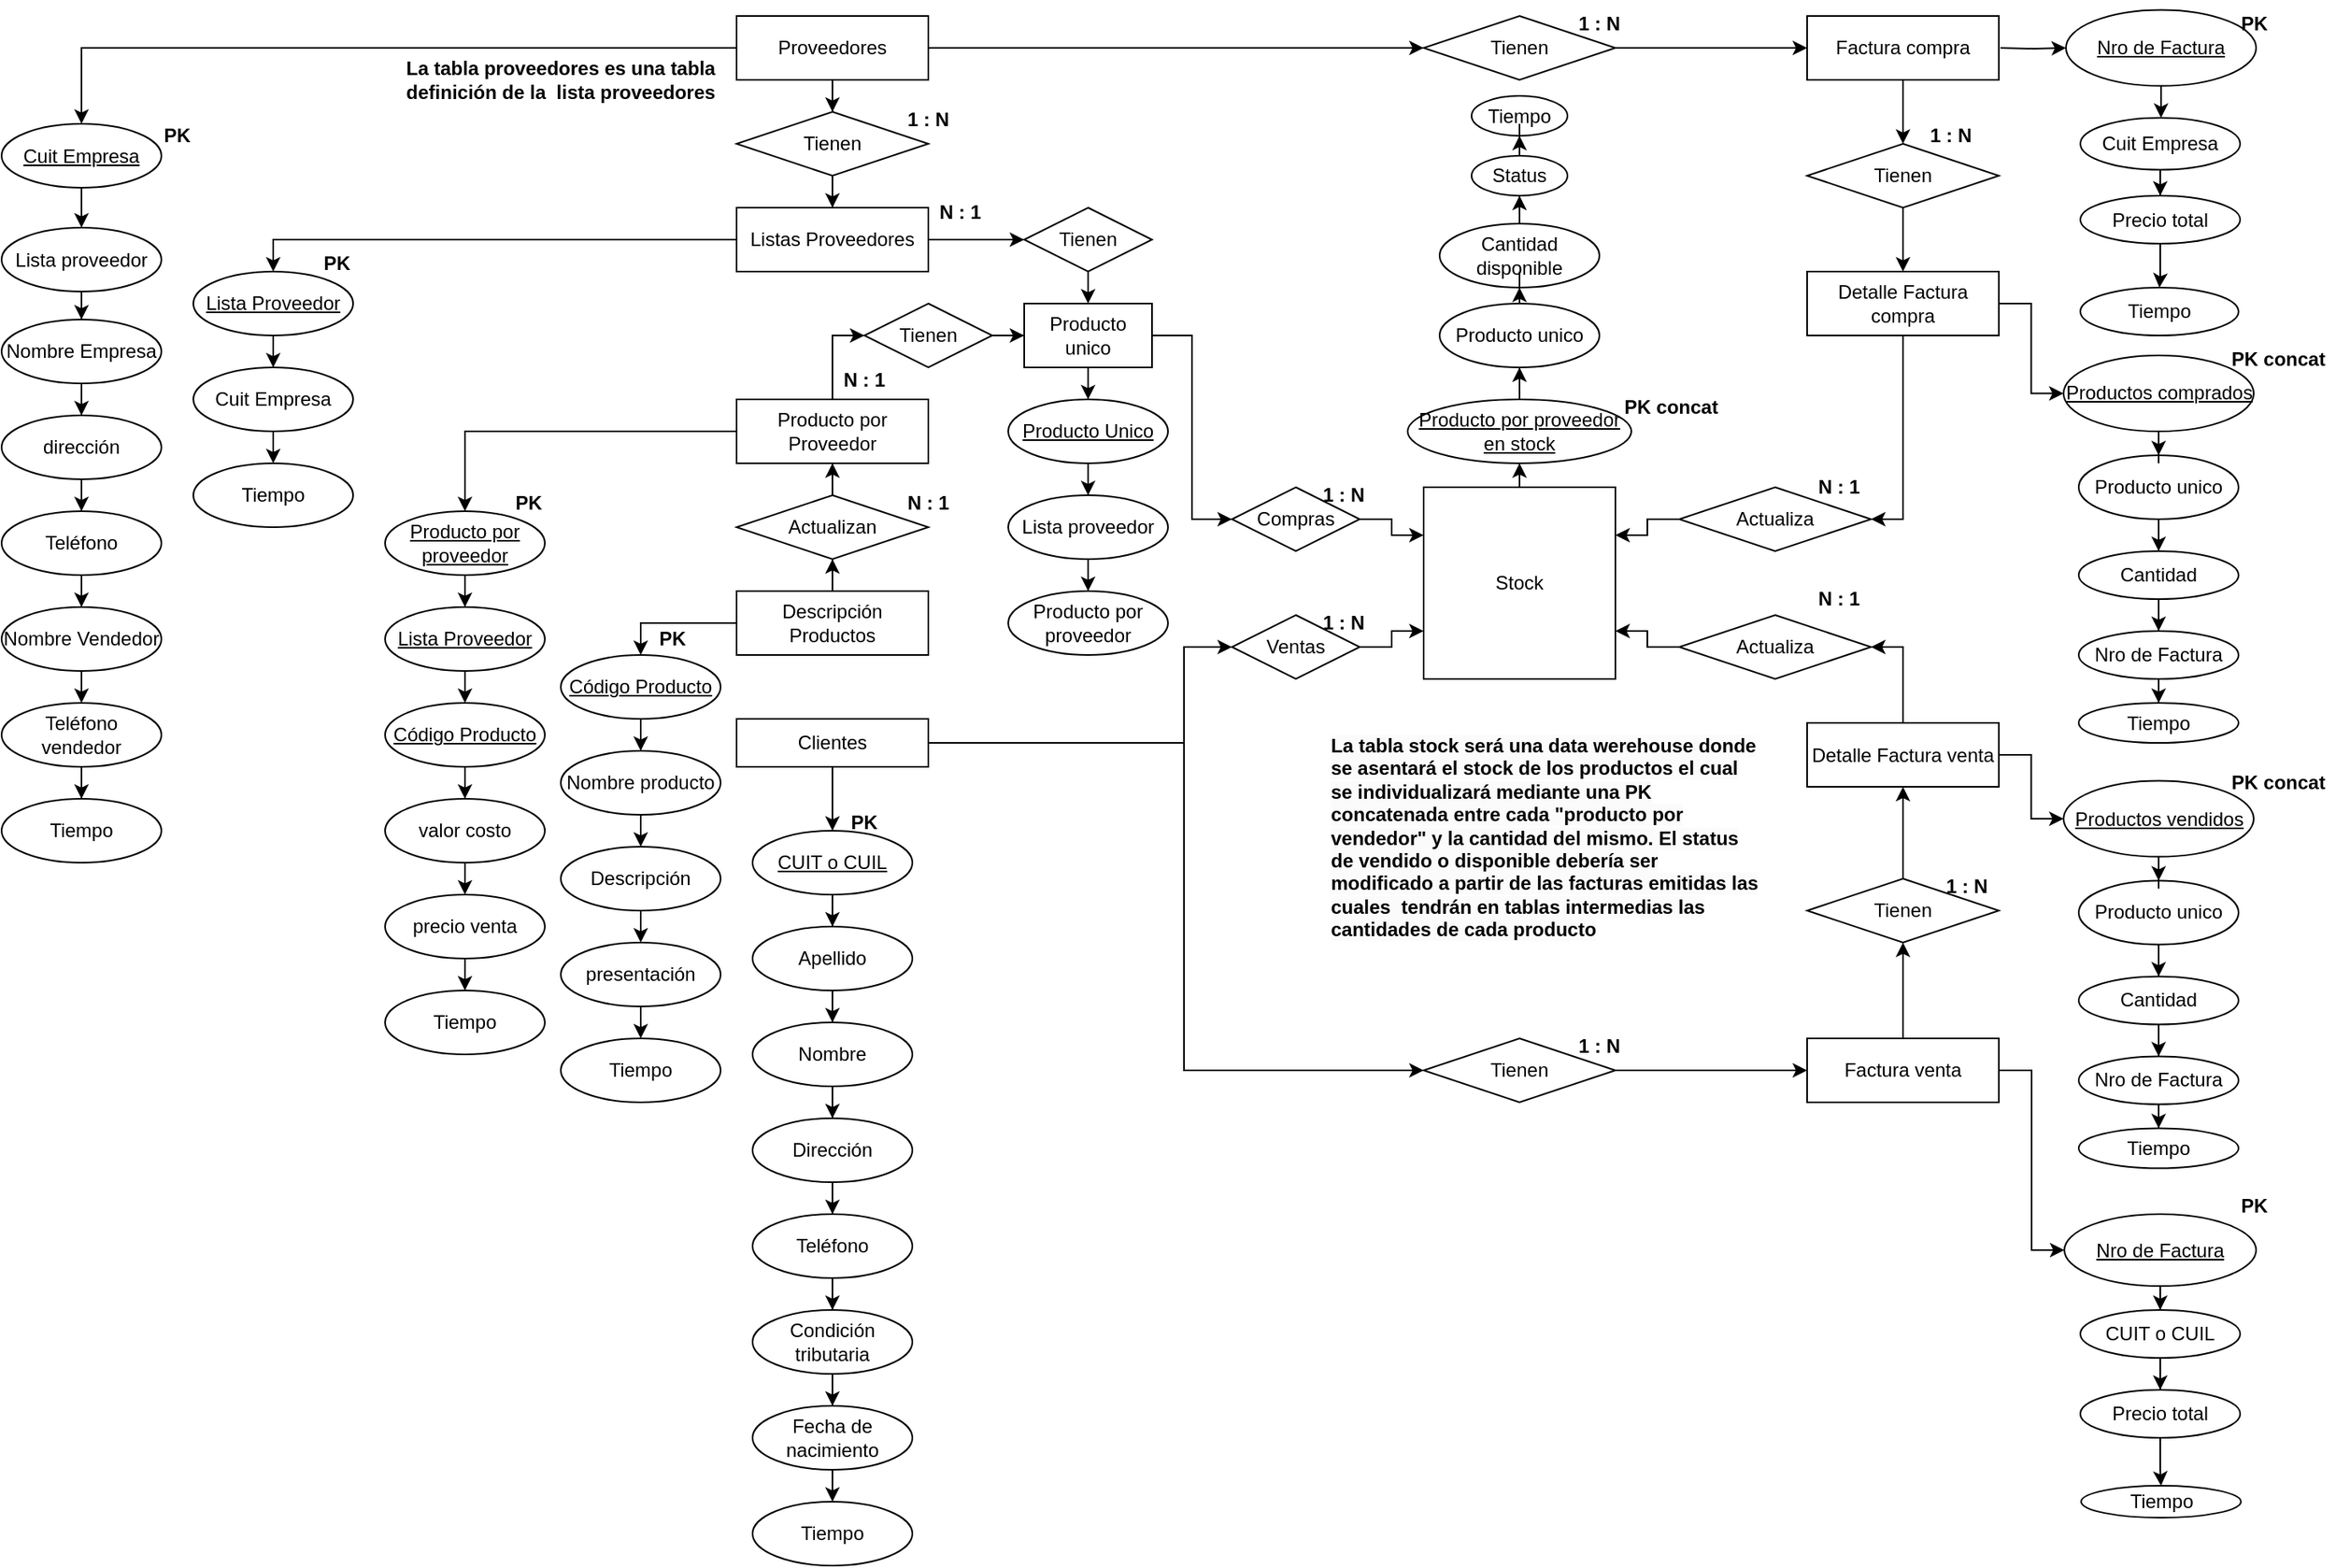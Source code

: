 <mxfile version="21.2.8" type="device">
  <diagram id="FgPYdcFYgUgnHkmNDLdw" name="Página-1">
    <mxGraphModel dx="2057" dy="590" grid="1" gridSize="10" guides="1" tooltips="1" connect="1" arrows="1" fold="1" page="1" pageScale="1" pageWidth="827" pageHeight="1169" math="0" shadow="0">
      <root>
        <mxCell id="0" />
        <mxCell id="1" parent="0" />
        <mxCell id="XaFl8BIAk3fpNfS8gTh8-29" style="edgeStyle=orthogonalEdgeStyle;rounded=0;orthogonalLoop=1;jettySize=auto;html=1;" parent="1" source="XaFl8BIAk3fpNfS8gTh8-16" target="XaFl8BIAk3fpNfS8gTh8-20" edge="1">
          <mxGeometry relative="1" as="geometry" />
        </mxCell>
        <mxCell id="XaFl8BIAk3fpNfS8gTh8-33" style="edgeStyle=orthogonalEdgeStyle;rounded=0;orthogonalLoop=1;jettySize=auto;html=1;" parent="1" source="XaFl8BIAk3fpNfS8gTh8-16" target="XaFl8BIAk3fpNfS8gTh8-17" edge="1">
          <mxGeometry relative="1" as="geometry" />
        </mxCell>
        <mxCell id="iETQVbHVjCS1s0NTEEo1-16" style="edgeStyle=orthogonalEdgeStyle;rounded=0;orthogonalLoop=1;jettySize=auto;html=1;entryX=0;entryY=0.5;entryDx=0;entryDy=0;" parent="1" source="XaFl8BIAk3fpNfS8gTh8-16" target="iETQVbHVjCS1s0NTEEo1-15" edge="1">
          <mxGeometry relative="1" as="geometry" />
        </mxCell>
        <mxCell id="XaFl8BIAk3fpNfS8gTh8-16" value="Proveedores" style="whiteSpace=wrap;html=1;align=center;" parent="1" vertex="1">
          <mxGeometry x="370" y="120" width="120" height="40" as="geometry" />
        </mxCell>
        <mxCell id="XaFl8BIAk3fpNfS8gTh8-45" style="edgeStyle=orthogonalEdgeStyle;rounded=0;orthogonalLoop=1;jettySize=auto;html=1;entryX=0.5;entryY=0;entryDx=0;entryDy=0;" parent="1" source="XaFl8BIAk3fpNfS8gTh8-17" target="XaFl8BIAk3fpNfS8gTh8-44" edge="1">
          <mxGeometry relative="1" as="geometry" />
        </mxCell>
        <mxCell id="XaFl8BIAk3fpNfS8gTh8-17" value="Tienen" style="shape=rhombus;perimeter=rhombusPerimeter;whiteSpace=wrap;html=1;align=center;" parent="1" vertex="1">
          <mxGeometry x="370" y="180" width="120" height="40" as="geometry" />
        </mxCell>
        <mxCell id="iETQVbHVjCS1s0NTEEo1-64" style="edgeStyle=orthogonalEdgeStyle;rounded=0;orthogonalLoop=1;jettySize=auto;html=1;entryX=0.5;entryY=0;entryDx=0;entryDy=0;" parent="1" source="XaFl8BIAk3fpNfS8gTh8-20" target="XaFl8BIAk3fpNfS8gTh8-31" edge="1">
          <mxGeometry relative="1" as="geometry" />
        </mxCell>
        <mxCell id="XaFl8BIAk3fpNfS8gTh8-20" value="Cuit Empresa" style="ellipse;whiteSpace=wrap;html=1;align=center;fontStyle=4;" parent="1" vertex="1">
          <mxGeometry x="-90" y="187.5" width="100" height="40" as="geometry" />
        </mxCell>
        <mxCell id="XaFl8BIAk3fpNfS8gTh8-21" value="" style="edgeStyle=orthogonalEdgeStyle;rounded=0;orthogonalLoop=1;jettySize=auto;html=1;" parent="1" source="XaFl8BIAk3fpNfS8gTh8-22" target="XaFl8BIAk3fpNfS8gTh8-25" edge="1">
          <mxGeometry relative="1" as="geometry" />
        </mxCell>
        <mxCell id="XaFl8BIAk3fpNfS8gTh8-22" value="dirección" style="ellipse;whiteSpace=wrap;html=1;align=center;" parent="1" vertex="1">
          <mxGeometry x="-90" y="370" width="100" height="40" as="geometry" />
        </mxCell>
        <mxCell id="XaFl8BIAk3fpNfS8gTh8-23" style="edgeStyle=orthogonalEdgeStyle;rounded=0;orthogonalLoop=1;jettySize=auto;html=1;entryX=0.5;entryY=0;entryDx=0;entryDy=0;" parent="1" target="XaFl8BIAk3fpNfS8gTh8-27" edge="1">
          <mxGeometry relative="1" as="geometry">
            <mxPoint x="-40" y="520" as="sourcePoint" />
          </mxGeometry>
        </mxCell>
        <mxCell id="XaFl8BIAk3fpNfS8gTh8-24" style="edgeStyle=orthogonalEdgeStyle;rounded=0;orthogonalLoop=1;jettySize=auto;html=1;entryX=0.5;entryY=0;entryDx=0;entryDy=0;" parent="1" source="XaFl8BIAk3fpNfS8gTh8-25" target="XaFl8BIAk3fpNfS8gTh8-28" edge="1">
          <mxGeometry relative="1" as="geometry" />
        </mxCell>
        <mxCell id="XaFl8BIAk3fpNfS8gTh8-25" value="Teléfono" style="ellipse;whiteSpace=wrap;html=1;align=center;" parent="1" vertex="1">
          <mxGeometry x="-90" y="430" width="100" height="40" as="geometry" />
        </mxCell>
        <mxCell id="iETQVbHVjCS1s0NTEEo1-71" style="edgeStyle=orthogonalEdgeStyle;rounded=0;orthogonalLoop=1;jettySize=auto;html=1;entryX=0.5;entryY=0;entryDx=0;entryDy=0;" parent="1" source="XaFl8BIAk3fpNfS8gTh8-27" target="iETQVbHVjCS1s0NTEEo1-70" edge="1">
          <mxGeometry relative="1" as="geometry" />
        </mxCell>
        <mxCell id="XaFl8BIAk3fpNfS8gTh8-27" value="Teléfono vendedor" style="ellipse;whiteSpace=wrap;html=1;align=center;" parent="1" vertex="1">
          <mxGeometry x="-90" y="550" width="100" height="40" as="geometry" />
        </mxCell>
        <mxCell id="XaFl8BIAk3fpNfS8gTh8-28" value="Nombre Vendedor" style="ellipse;whiteSpace=wrap;html=1;align=center;" parent="1" vertex="1">
          <mxGeometry x="-90" y="490" width="100" height="40" as="geometry" />
        </mxCell>
        <mxCell id="XaFl8BIAk3fpNfS8gTh8-30" value="&lt;b&gt;PK&lt;/b&gt;" style="text;html=1;strokeColor=none;fillColor=none;align=center;verticalAlign=middle;whiteSpace=wrap;rounded=0;" parent="1" vertex="1">
          <mxGeometry x="-10" y="180" width="60" height="30" as="geometry" />
        </mxCell>
        <mxCell id="iETQVbHVjCS1s0NTEEo1-68" style="edgeStyle=orthogonalEdgeStyle;rounded=0;orthogonalLoop=1;jettySize=auto;html=1;entryX=0.5;entryY=0;entryDx=0;entryDy=0;" parent="1" source="XaFl8BIAk3fpNfS8gTh8-31" target="iETQVbHVjCS1s0NTEEo1-67" edge="1">
          <mxGeometry relative="1" as="geometry" />
        </mxCell>
        <mxCell id="XaFl8BIAk3fpNfS8gTh8-31" value="Lista proveedor" style="ellipse;whiteSpace=wrap;html=1;align=center;" parent="1" vertex="1">
          <mxGeometry x="-90" y="252.5" width="100" height="40" as="geometry" />
        </mxCell>
        <mxCell id="XaFl8BIAk3fpNfS8gTh8-51" style="edgeStyle=orthogonalEdgeStyle;rounded=0;orthogonalLoop=1;jettySize=auto;html=1;entryX=0.5;entryY=0;entryDx=0;entryDy=0;" parent="1" source="XaFl8BIAk3fpNfS8gTh8-35" target="XaFl8BIAk3fpNfS8gTh8-43" edge="1">
          <mxGeometry relative="1" as="geometry" />
        </mxCell>
        <mxCell id="XaFl8BIAk3fpNfS8gTh8-35" value="Lista Proveedor" style="ellipse;whiteSpace=wrap;html=1;align=center;fontStyle=4;" parent="1" vertex="1">
          <mxGeometry x="30" y="280" width="100" height="40" as="geometry" />
        </mxCell>
        <mxCell id="XaFl8BIAk3fpNfS8gTh8-40" value="&lt;b&gt;PK&lt;/b&gt;" style="text;html=1;strokeColor=none;fillColor=none;align=center;verticalAlign=middle;whiteSpace=wrap;rounded=0;" parent="1" vertex="1">
          <mxGeometry x="90" y="260" width="60" height="30" as="geometry" />
        </mxCell>
        <mxCell id="XaFl8BIAk3fpNfS8gTh8-42" style="edgeStyle=orthogonalEdgeStyle;rounded=0;orthogonalLoop=1;jettySize=auto;html=1;entryX=0.5;entryY=0;entryDx=0;entryDy=0;" parent="1" source="XaFl8BIAk3fpNfS8gTh8-43" edge="1">
          <mxGeometry relative="1" as="geometry">
            <mxPoint x="80" y="400" as="targetPoint" />
          </mxGeometry>
        </mxCell>
        <mxCell id="XaFl8BIAk3fpNfS8gTh8-43" value="Cuit Empresa" style="ellipse;whiteSpace=wrap;html=1;align=center;" parent="1" vertex="1">
          <mxGeometry x="30" y="340" width="100" height="40" as="geometry" />
        </mxCell>
        <mxCell id="XaFl8BIAk3fpNfS8gTh8-46" style="edgeStyle=orthogonalEdgeStyle;rounded=0;orthogonalLoop=1;jettySize=auto;html=1;exitX=0;exitY=0.5;exitDx=0;exitDy=0;entryX=0.5;entryY=0;entryDx=0;entryDy=0;" parent="1" source="XaFl8BIAk3fpNfS8gTh8-44" target="XaFl8BIAk3fpNfS8gTh8-35" edge="1">
          <mxGeometry relative="1" as="geometry" />
        </mxCell>
        <mxCell id="b1pTVAa0h55RQcSPGOzh-5" style="edgeStyle=orthogonalEdgeStyle;rounded=0;orthogonalLoop=1;jettySize=auto;html=1;entryX=0;entryY=0.5;entryDx=0;entryDy=0;" parent="1" source="XaFl8BIAk3fpNfS8gTh8-44" target="b1pTVAa0h55RQcSPGOzh-4" edge="1">
          <mxGeometry relative="1" as="geometry" />
        </mxCell>
        <mxCell id="XaFl8BIAk3fpNfS8gTh8-44" value="Listas Proveedores" style="whiteSpace=wrap;html=1;align=center;" parent="1" vertex="1">
          <mxGeometry x="370" y="240" width="120" height="40" as="geometry" />
        </mxCell>
        <mxCell id="XaFl8BIAk3fpNfS8gTh8-83" style="edgeStyle=orthogonalEdgeStyle;rounded=0;orthogonalLoop=1;jettySize=auto;html=1;entryX=0.5;entryY=0;entryDx=0;entryDy=0;" parent="1" source="XaFl8BIAk3fpNfS8gTh8-49" target="XaFl8BIAk3fpNfS8gTh8-61" edge="1">
          <mxGeometry relative="1" as="geometry" />
        </mxCell>
        <mxCell id="b1pTVAa0h55RQcSPGOzh-14" style="edgeStyle=orthogonalEdgeStyle;rounded=0;orthogonalLoop=1;jettySize=auto;html=1;entryX=0;entryY=0.5;entryDx=0;entryDy=0;" parent="1" source="XaFl8BIAk3fpNfS8gTh8-49" target="b1pTVAa0h55RQcSPGOzh-9" edge="1">
          <mxGeometry relative="1" as="geometry" />
        </mxCell>
        <mxCell id="XaFl8BIAk3fpNfS8gTh8-49" value="Producto por Proveedor" style="whiteSpace=wrap;html=1;align=center;" parent="1" vertex="1">
          <mxGeometry x="370" y="360" width="120" height="40" as="geometry" />
        </mxCell>
        <mxCell id="XaFl8BIAk3fpNfS8gTh8-55" style="edgeStyle=orthogonalEdgeStyle;rounded=0;orthogonalLoop=1;jettySize=auto;html=1;entryX=0.5;entryY=1;entryDx=0;entryDy=0;" parent="1" source="XaFl8BIAk3fpNfS8gTh8-53" target="XaFl8BIAk3fpNfS8gTh8-49" edge="1">
          <mxGeometry relative="1" as="geometry" />
        </mxCell>
        <mxCell id="XaFl8BIAk3fpNfS8gTh8-53" value="Actualizan" style="shape=rhombus;perimeter=rhombusPerimeter;whiteSpace=wrap;html=1;align=center;" parent="1" vertex="1">
          <mxGeometry x="370" y="420" width="120" height="40" as="geometry" />
        </mxCell>
        <mxCell id="XaFl8BIAk3fpNfS8gTh8-58" style="edgeStyle=orthogonalEdgeStyle;rounded=0;orthogonalLoop=1;jettySize=auto;html=1;entryX=0.5;entryY=1;entryDx=0;entryDy=0;" parent="1" source="XaFl8BIAk3fpNfS8gTh8-54" target="XaFl8BIAk3fpNfS8gTh8-53" edge="1">
          <mxGeometry relative="1" as="geometry" />
        </mxCell>
        <mxCell id="XaFl8BIAk3fpNfS8gTh8-84" style="edgeStyle=orthogonalEdgeStyle;rounded=0;orthogonalLoop=1;jettySize=auto;html=1;entryX=0.5;entryY=0;entryDx=0;entryDy=0;" parent="1" source="XaFl8BIAk3fpNfS8gTh8-54" target="XaFl8BIAk3fpNfS8gTh8-79" edge="1">
          <mxGeometry relative="1" as="geometry" />
        </mxCell>
        <mxCell id="XaFl8BIAk3fpNfS8gTh8-54" value="Descripción Productos" style="whiteSpace=wrap;html=1;align=center;" parent="1" vertex="1">
          <mxGeometry x="370" y="480" width="120" height="40" as="geometry" />
        </mxCell>
        <mxCell id="XaFl8BIAk3fpNfS8gTh8-56" value="&lt;b&gt;1 : N&lt;/b&gt;" style="text;html=1;strokeColor=none;fillColor=none;align=center;verticalAlign=middle;whiteSpace=wrap;rounded=0;" parent="1" vertex="1">
          <mxGeometry x="460" y="170" width="60" height="30" as="geometry" />
        </mxCell>
        <mxCell id="XaFl8BIAk3fpNfS8gTh8-57" value="&lt;b&gt;N : 1&lt;/b&gt;" style="text;html=1;strokeColor=none;fillColor=none;align=center;verticalAlign=middle;whiteSpace=wrap;rounded=0;" parent="1" vertex="1">
          <mxGeometry x="480" y="227.5" width="60" height="30" as="geometry" />
        </mxCell>
        <mxCell id="XaFl8BIAk3fpNfS8gTh8-60" style="edgeStyle=orthogonalEdgeStyle;rounded=0;orthogonalLoop=1;jettySize=auto;html=1;entryX=0.5;entryY=0;entryDx=0;entryDy=0;" parent="1" source="XaFl8BIAk3fpNfS8gTh8-61" target="XaFl8BIAk3fpNfS8gTh8-63" edge="1">
          <mxGeometry relative="1" as="geometry" />
        </mxCell>
        <mxCell id="XaFl8BIAk3fpNfS8gTh8-61" value="Producto por proveedor" style="ellipse;whiteSpace=wrap;html=1;align=center;fontStyle=4;" parent="1" vertex="1">
          <mxGeometry x="150" y="430" width="100" height="40" as="geometry" />
        </mxCell>
        <mxCell id="XaFl8BIAk3fpNfS8gTh8-62" value="" style="edgeStyle=orthogonalEdgeStyle;rounded=0;orthogonalLoop=1;jettySize=auto;html=1;" parent="1" source="XaFl8BIAk3fpNfS8gTh8-63" edge="1">
          <mxGeometry relative="1" as="geometry">
            <mxPoint x="200" y="550" as="targetPoint" />
          </mxGeometry>
        </mxCell>
        <mxCell id="XaFl8BIAk3fpNfS8gTh8-63" value="&lt;span style=&quot;text-decoration-line: underline;&quot;&gt;Lista Proveedor&lt;/span&gt;" style="ellipse;whiteSpace=wrap;html=1;align=center;" parent="1" vertex="1">
          <mxGeometry x="150" y="490" width="100" height="40" as="geometry" />
        </mxCell>
        <mxCell id="XaFl8BIAk3fpNfS8gTh8-64" value="valor costo" style="ellipse;whiteSpace=wrap;html=1;align=center;" parent="1" vertex="1">
          <mxGeometry x="150" y="610" width="100" height="40" as="geometry" />
        </mxCell>
        <mxCell id="XaFl8BIAk3fpNfS8gTh8-65" style="edgeStyle=orthogonalEdgeStyle;rounded=0;orthogonalLoop=1;jettySize=auto;html=1;entryX=0.5;entryY=0;entryDx=0;entryDy=0;" parent="1" target="XaFl8BIAk3fpNfS8gTh8-68" edge="1">
          <mxGeometry relative="1" as="geometry">
            <mxPoint x="310" y="680" as="sourcePoint" />
          </mxGeometry>
        </mxCell>
        <mxCell id="XaFl8BIAk3fpNfS8gTh8-86" style="edgeStyle=orthogonalEdgeStyle;rounded=0;orthogonalLoop=1;jettySize=auto;html=1;entryX=0.5;entryY=0;entryDx=0;entryDy=0;" parent="1" source="XaFl8BIAk3fpNfS8gTh8-66" target="XaFl8BIAk3fpNfS8gTh8-64" edge="1">
          <mxGeometry relative="1" as="geometry" />
        </mxCell>
        <mxCell id="XaFl8BIAk3fpNfS8gTh8-66" value="&lt;span style=&quot;text-decoration-line: underline;&quot;&gt;Código Producto&lt;/span&gt;" style="ellipse;whiteSpace=wrap;html=1;align=center;" parent="1" vertex="1">
          <mxGeometry x="150" y="550" width="100" height="40" as="geometry" />
        </mxCell>
        <mxCell id="XaFl8BIAk3fpNfS8gTh8-68" value="presentación" style="ellipse;whiteSpace=wrap;html=1;align=center;" parent="1" vertex="1">
          <mxGeometry x="260" y="700" width="100" height="40" as="geometry" />
        </mxCell>
        <mxCell id="XaFl8BIAk3fpNfS8gTh8-76" value="&lt;b&gt;La tabla proveedores es una tabla definición de la&amp;nbsp; lista proveedores&lt;/b&gt;" style="text;html=1;strokeColor=none;fillColor=none;align=center;verticalAlign=middle;whiteSpace=wrap;rounded=0;" parent="1" vertex="1">
          <mxGeometry x="160" y="120" width="200" height="80" as="geometry" />
        </mxCell>
        <mxCell id="XaFl8BIAk3fpNfS8gTh8-77" value="&lt;b&gt;PK&lt;/b&gt;" style="text;html=1;strokeColor=none;fillColor=none;align=center;verticalAlign=middle;whiteSpace=wrap;rounded=0;" parent="1" vertex="1">
          <mxGeometry x="210" y="410" width="60" height="30" as="geometry" />
        </mxCell>
        <mxCell id="XaFl8BIAk3fpNfS8gTh8-78" style="edgeStyle=orthogonalEdgeStyle;rounded=0;orthogonalLoop=1;jettySize=auto;html=1;entryX=0.5;entryY=0;entryDx=0;entryDy=0;" parent="1" source="XaFl8BIAk3fpNfS8gTh8-79" target="XaFl8BIAk3fpNfS8gTh8-81" edge="1">
          <mxGeometry relative="1" as="geometry" />
        </mxCell>
        <mxCell id="XaFl8BIAk3fpNfS8gTh8-79" value="Código Producto" style="ellipse;whiteSpace=wrap;html=1;align=center;fontStyle=4;" parent="1" vertex="1">
          <mxGeometry x="260" y="520" width="100" height="40" as="geometry" />
        </mxCell>
        <mxCell id="XaFl8BIAk3fpNfS8gTh8-80" value="" style="edgeStyle=orthogonalEdgeStyle;rounded=0;orthogonalLoop=1;jettySize=auto;html=1;" parent="1" source="XaFl8BIAk3fpNfS8gTh8-81" edge="1">
          <mxGeometry relative="1" as="geometry">
            <mxPoint x="310" y="640" as="targetPoint" />
          </mxGeometry>
        </mxCell>
        <mxCell id="XaFl8BIAk3fpNfS8gTh8-81" value="Nombre producto" style="ellipse;whiteSpace=wrap;html=1;align=center;" parent="1" vertex="1">
          <mxGeometry x="260" y="580" width="100" height="40" as="geometry" />
        </mxCell>
        <mxCell id="XaFl8BIAk3fpNfS8gTh8-82" value="Descripción" style="ellipse;whiteSpace=wrap;html=1;align=center;" parent="1" vertex="1">
          <mxGeometry x="260" y="640" width="100" height="40" as="geometry" />
        </mxCell>
        <mxCell id="XaFl8BIAk3fpNfS8gTh8-85" value="&lt;b&gt;PK&lt;/b&gt;" style="text;html=1;strokeColor=none;fillColor=none;align=center;verticalAlign=middle;whiteSpace=wrap;rounded=0;" parent="1" vertex="1">
          <mxGeometry x="300" y="495" width="60" height="30" as="geometry" />
        </mxCell>
        <mxCell id="XaFl8BIAk3fpNfS8gTh8-87" value="&lt;b&gt;N : 1&lt;/b&gt;" style="text;html=1;strokeColor=none;fillColor=none;align=center;verticalAlign=middle;whiteSpace=wrap;rounded=0;" parent="1" vertex="1">
          <mxGeometry x="460" y="410" width="60" height="30" as="geometry" />
        </mxCell>
        <mxCell id="XaFl8BIAk3fpNfS8gTh8-149" style="edgeStyle=orthogonalEdgeStyle;rounded=0;orthogonalLoop=1;jettySize=auto;html=1;entryX=1;entryY=0.25;entryDx=0;entryDy=0;" parent="1" source="XaFl8BIAk3fpNfS8gTh8-88" target="XaFl8BIAk3fpNfS8gTh8-101" edge="1">
          <mxGeometry relative="1" as="geometry" />
        </mxCell>
        <mxCell id="XaFl8BIAk3fpNfS8gTh8-88" value="Actualiza" style="shape=rhombus;perimeter=rhombusPerimeter;whiteSpace=wrap;html=1;align=center;" parent="1" vertex="1">
          <mxGeometry x="960" y="415" width="120" height="40" as="geometry" />
        </mxCell>
        <mxCell id="XaFl8BIAk3fpNfS8gTh8-104" style="edgeStyle=orthogonalEdgeStyle;rounded=0;orthogonalLoop=1;jettySize=auto;html=1;entryX=1;entryY=0.5;entryDx=0;entryDy=0;" parent="1" source="XaFl8BIAk3fpNfS8gTh8-91" target="XaFl8BIAk3fpNfS8gTh8-88" edge="1">
          <mxGeometry relative="1" as="geometry" />
        </mxCell>
        <mxCell id="QpstG0lsvjWGtShzFf4e-35" style="edgeStyle=orthogonalEdgeStyle;rounded=0;orthogonalLoop=1;jettySize=auto;html=1;entryX=0;entryY=0.5;entryDx=0;entryDy=0;" parent="1" source="XaFl8BIAk3fpNfS8gTh8-91" target="QpstG0lsvjWGtShzFf4e-34" edge="1">
          <mxGeometry relative="1" as="geometry" />
        </mxCell>
        <mxCell id="XaFl8BIAk3fpNfS8gTh8-91" value="Detalle Factura compra" style="whiteSpace=wrap;html=1;align=center;" parent="1" vertex="1">
          <mxGeometry x="1040" y="280" width="120" height="40" as="geometry" />
        </mxCell>
        <mxCell id="XaFl8BIAk3fpNfS8gTh8-145" style="edgeStyle=orthogonalEdgeStyle;rounded=0;orthogonalLoop=1;jettySize=auto;html=1;entryX=0;entryY=0.25;entryDx=0;entryDy=0;" parent="1" source="XaFl8BIAk3fpNfS8gTh8-100" target="XaFl8BIAk3fpNfS8gTh8-101" edge="1">
          <mxGeometry relative="1" as="geometry" />
        </mxCell>
        <mxCell id="XaFl8BIAk3fpNfS8gTh8-100" value="Compras" style="shape=rhombus;perimeter=rhombusPerimeter;whiteSpace=wrap;html=1;align=center;" parent="1" vertex="1">
          <mxGeometry x="680" y="415" width="80" height="40" as="geometry" />
        </mxCell>
        <mxCell id="QpstG0lsvjWGtShzFf4e-1" style="edgeStyle=orthogonalEdgeStyle;rounded=0;orthogonalLoop=1;jettySize=auto;html=1;entryX=0.5;entryY=1;entryDx=0;entryDy=0;" parent="1" source="XaFl8BIAk3fpNfS8gTh8-101" target="XaFl8BIAk3fpNfS8gTh8-109" edge="1">
          <mxGeometry relative="1" as="geometry" />
        </mxCell>
        <mxCell id="XaFl8BIAk3fpNfS8gTh8-101" value="Stock" style="whiteSpace=wrap;html=1;align=center;" parent="1" vertex="1">
          <mxGeometry x="800" y="415" width="120" height="120" as="geometry" />
        </mxCell>
        <mxCell id="XaFl8BIAk3fpNfS8gTh8-105" value="&lt;b&gt;1 : N&lt;/b&gt;" style="text;html=1;strokeColor=none;fillColor=none;align=center;verticalAlign=middle;whiteSpace=wrap;rounded=0;" parent="1" vertex="1">
          <mxGeometry x="720" y="405" width="60" height="30" as="geometry" />
        </mxCell>
        <mxCell id="XaFl8BIAk3fpNfS8gTh8-106" value="&lt;b&gt;N : 1&lt;/b&gt;" style="text;html=1;strokeColor=none;fillColor=none;align=center;verticalAlign=middle;whiteSpace=wrap;rounded=0;" parent="1" vertex="1">
          <mxGeometry x="1030" y="400" width="60" height="30" as="geometry" />
        </mxCell>
        <mxCell id="QpstG0lsvjWGtShzFf4e-6" style="edgeStyle=orthogonalEdgeStyle;rounded=0;orthogonalLoop=1;jettySize=auto;html=1;entryX=0.5;entryY=1;entryDx=0;entryDy=0;" parent="1" source="XaFl8BIAk3fpNfS8gTh8-109" target="QpstG0lsvjWGtShzFf4e-3" edge="1">
          <mxGeometry relative="1" as="geometry" />
        </mxCell>
        <mxCell id="XaFl8BIAk3fpNfS8gTh8-109" value="Producto por proveedor en stock" style="ellipse;whiteSpace=wrap;html=1;align=center;fontStyle=4;" parent="1" vertex="1">
          <mxGeometry x="790" y="360" width="140" height="40" as="geometry" />
        </mxCell>
        <mxCell id="QpstG0lsvjWGtShzFf4e-14" style="edgeStyle=orthogonalEdgeStyle;rounded=0;orthogonalLoop=1;jettySize=auto;html=1;entryX=0.5;entryY=1;entryDx=0;entryDy=0;" parent="1" source="XaFl8BIAk3fpNfS8gTh8-112" target="QpstG0lsvjWGtShzFf4e-13" edge="1">
          <mxGeometry relative="1" as="geometry" />
        </mxCell>
        <mxCell id="XaFl8BIAk3fpNfS8gTh8-112" value="Cantidad disponible" style="ellipse;whiteSpace=wrap;html=1;align=center;" parent="1" vertex="1">
          <mxGeometry x="810" y="250" width="100" height="40" as="geometry" />
        </mxCell>
        <mxCell id="XaFl8BIAk3fpNfS8gTh8-120" value="&lt;b&gt;PK concat&lt;/b&gt;" style="text;html=1;strokeColor=none;fillColor=none;align=center;verticalAlign=middle;whiteSpace=wrap;rounded=0;" parent="1" vertex="1">
          <mxGeometry x="910" y="350" width="90" height="30" as="geometry" />
        </mxCell>
        <mxCell id="XaFl8BIAk3fpNfS8gTh8-121" style="edgeStyle=orthogonalEdgeStyle;rounded=0;orthogonalLoop=1;jettySize=auto;html=1;" parent="1" source="XaFl8BIAk3fpNfS8gTh8-122" target="XaFl8BIAk3fpNfS8gTh8-124" edge="1">
          <mxGeometry relative="1" as="geometry" />
        </mxCell>
        <mxCell id="iETQVbHVjCS1s0NTEEo1-22" style="edgeStyle=orthogonalEdgeStyle;rounded=0;orthogonalLoop=1;jettySize=auto;html=1;entryX=0;entryY=0.5;entryDx=0;entryDy=0;" parent="1" source="XaFl8BIAk3fpNfS8gTh8-122" target="iETQVbHVjCS1s0NTEEo1-21" edge="1">
          <mxGeometry relative="1" as="geometry">
            <Array as="points">
              <mxPoint x="650" y="575" />
              <mxPoint x="650" y="780" />
            </Array>
          </mxGeometry>
        </mxCell>
        <mxCell id="QpstG0lsvjWGtShzFf4e-17" style="edgeStyle=orthogonalEdgeStyle;rounded=0;orthogonalLoop=1;jettySize=auto;html=1;exitX=1;exitY=0.5;exitDx=0;exitDy=0;entryX=0;entryY=0.5;entryDx=0;entryDy=0;" parent="1" source="XaFl8BIAk3fpNfS8gTh8-122" target="XaFl8BIAk3fpNfS8gTh8-137" edge="1">
          <mxGeometry relative="1" as="geometry">
            <Array as="points">
              <mxPoint x="650" y="575" />
              <mxPoint x="650" y="515" />
            </Array>
          </mxGeometry>
        </mxCell>
        <mxCell id="XaFl8BIAk3fpNfS8gTh8-122" value="Clientes" style="whiteSpace=wrap;html=1;align=center;" parent="1" vertex="1">
          <mxGeometry x="370" y="560" width="120" height="30" as="geometry" />
        </mxCell>
        <mxCell id="XaFl8BIAk3fpNfS8gTh8-123" style="edgeStyle=orthogonalEdgeStyle;rounded=0;orthogonalLoop=1;jettySize=auto;html=1;entryX=0.5;entryY=0;entryDx=0;entryDy=0;" parent="1" source="XaFl8BIAk3fpNfS8gTh8-124" target="XaFl8BIAk3fpNfS8gTh8-126" edge="1">
          <mxGeometry relative="1" as="geometry" />
        </mxCell>
        <mxCell id="XaFl8BIAk3fpNfS8gTh8-124" value="CUIT o CUIL" style="ellipse;whiteSpace=wrap;html=1;align=center;fontStyle=4;" parent="1" vertex="1">
          <mxGeometry x="380" y="630" width="100" height="40" as="geometry" />
        </mxCell>
        <mxCell id="XaFl8BIAk3fpNfS8gTh8-125" value="" style="edgeStyle=orthogonalEdgeStyle;rounded=0;orthogonalLoop=1;jettySize=auto;html=1;" parent="1" source="XaFl8BIAk3fpNfS8gTh8-126" target="XaFl8BIAk3fpNfS8gTh8-128" edge="1">
          <mxGeometry relative="1" as="geometry" />
        </mxCell>
        <mxCell id="XaFl8BIAk3fpNfS8gTh8-126" value="Apellido" style="ellipse;whiteSpace=wrap;html=1;align=center;" parent="1" vertex="1">
          <mxGeometry x="380" y="690" width="100" height="40" as="geometry" />
        </mxCell>
        <mxCell id="XaFl8BIAk3fpNfS8gTh8-127" style="edgeStyle=orthogonalEdgeStyle;rounded=0;orthogonalLoop=1;jettySize=auto;html=1;entryX=0.5;entryY=0;entryDx=0;entryDy=0;" parent="1" source="XaFl8BIAk3fpNfS8gTh8-128" target="XaFl8BIAk3fpNfS8gTh8-130" edge="1">
          <mxGeometry relative="1" as="geometry" />
        </mxCell>
        <mxCell id="XaFl8BIAk3fpNfS8gTh8-128" value="Nombre" style="ellipse;whiteSpace=wrap;html=1;align=center;" parent="1" vertex="1">
          <mxGeometry x="380" y="750" width="100" height="40" as="geometry" />
        </mxCell>
        <mxCell id="XaFl8BIAk3fpNfS8gTh8-129" style="edgeStyle=orthogonalEdgeStyle;rounded=0;orthogonalLoop=1;jettySize=auto;html=1;entryX=0.5;entryY=0;entryDx=0;entryDy=0;" parent="1" source="XaFl8BIAk3fpNfS8gTh8-130" target="XaFl8BIAk3fpNfS8gTh8-132" edge="1">
          <mxGeometry relative="1" as="geometry" />
        </mxCell>
        <mxCell id="XaFl8BIAk3fpNfS8gTh8-130" value="Dirección" style="ellipse;whiteSpace=wrap;html=1;align=center;" parent="1" vertex="1">
          <mxGeometry x="380" y="810" width="100" height="40" as="geometry" />
        </mxCell>
        <mxCell id="XaFl8BIAk3fpNfS8gTh8-131" value="" style="edgeStyle=orthogonalEdgeStyle;rounded=0;orthogonalLoop=1;jettySize=auto;html=1;" parent="1" source="XaFl8BIAk3fpNfS8gTh8-132" target="XaFl8BIAk3fpNfS8gTh8-134" edge="1">
          <mxGeometry relative="1" as="geometry" />
        </mxCell>
        <mxCell id="XaFl8BIAk3fpNfS8gTh8-132" value="Teléfono" style="ellipse;whiteSpace=wrap;html=1;align=center;" parent="1" vertex="1">
          <mxGeometry x="380" y="870" width="100" height="40" as="geometry" />
        </mxCell>
        <mxCell id="XaFl8BIAk3fpNfS8gTh8-133" style="edgeStyle=orthogonalEdgeStyle;rounded=0;orthogonalLoop=1;jettySize=auto;html=1;entryX=0.5;entryY=0;entryDx=0;entryDy=0;" parent="1" source="XaFl8BIAk3fpNfS8gTh8-134" target="XaFl8BIAk3fpNfS8gTh8-135" edge="1">
          <mxGeometry relative="1" as="geometry" />
        </mxCell>
        <mxCell id="XaFl8BIAk3fpNfS8gTh8-134" value="Condición tributaria" style="ellipse;whiteSpace=wrap;html=1;align=center;" parent="1" vertex="1">
          <mxGeometry x="380" y="930" width="100" height="40" as="geometry" />
        </mxCell>
        <mxCell id="XaFl8BIAk3fpNfS8gTh8-135" value="Fecha de nacimiento" style="ellipse;whiteSpace=wrap;html=1;align=center;" parent="1" vertex="1">
          <mxGeometry x="380" y="990" width="100" height="40" as="geometry" />
        </mxCell>
        <mxCell id="XaFl8BIAk3fpNfS8gTh8-136" value="&lt;b&gt;PK&lt;/b&gt;" style="text;html=1;strokeColor=none;fillColor=none;align=center;verticalAlign=middle;whiteSpace=wrap;rounded=0;" parent="1" vertex="1">
          <mxGeometry x="420" y="610" width="60" height="30" as="geometry" />
        </mxCell>
        <mxCell id="XaFl8BIAk3fpNfS8gTh8-148" style="edgeStyle=orthogonalEdgeStyle;rounded=0;orthogonalLoop=1;jettySize=auto;html=1;entryX=0;entryY=0.75;entryDx=0;entryDy=0;" parent="1" source="XaFl8BIAk3fpNfS8gTh8-137" target="XaFl8BIAk3fpNfS8gTh8-101" edge="1">
          <mxGeometry relative="1" as="geometry" />
        </mxCell>
        <mxCell id="XaFl8BIAk3fpNfS8gTh8-137" value="Ventas" style="shape=rhombus;perimeter=rhombusPerimeter;whiteSpace=wrap;html=1;align=center;" parent="1" vertex="1">
          <mxGeometry x="680" y="495" width="80" height="40" as="geometry" />
        </mxCell>
        <mxCell id="XaFl8BIAk3fpNfS8gTh8-150" style="edgeStyle=orthogonalEdgeStyle;rounded=0;orthogonalLoop=1;jettySize=auto;html=1;entryX=1;entryY=0.75;entryDx=0;entryDy=0;" parent="1" source="XaFl8BIAk3fpNfS8gTh8-141" target="XaFl8BIAk3fpNfS8gTh8-101" edge="1">
          <mxGeometry relative="1" as="geometry" />
        </mxCell>
        <mxCell id="XaFl8BIAk3fpNfS8gTh8-141" value="Actualiza" style="shape=rhombus;perimeter=rhombusPerimeter;whiteSpace=wrap;html=1;align=center;" parent="1" vertex="1">
          <mxGeometry x="960" y="495" width="120" height="40" as="geometry" />
        </mxCell>
        <mxCell id="QpstG0lsvjWGtShzFf4e-16" style="edgeStyle=orthogonalEdgeStyle;rounded=0;orthogonalLoop=1;jettySize=auto;html=1;entryX=1;entryY=0.5;entryDx=0;entryDy=0;" parent="1" source="XaFl8BIAk3fpNfS8gTh8-143" target="XaFl8BIAk3fpNfS8gTh8-141" edge="1">
          <mxGeometry relative="1" as="geometry" />
        </mxCell>
        <mxCell id="QpstG0lsvjWGtShzFf4e-52" style="edgeStyle=orthogonalEdgeStyle;rounded=0;orthogonalLoop=1;jettySize=auto;html=1;entryX=0;entryY=0.5;entryDx=0;entryDy=0;" parent="1" source="XaFl8BIAk3fpNfS8gTh8-143" target="QpstG0lsvjWGtShzFf4e-51" edge="1">
          <mxGeometry relative="1" as="geometry" />
        </mxCell>
        <mxCell id="XaFl8BIAk3fpNfS8gTh8-143" value="Detalle Factura venta" style="whiteSpace=wrap;html=1;align=center;" parent="1" vertex="1">
          <mxGeometry x="1040" y="562.5" width="120" height="40" as="geometry" />
        </mxCell>
        <mxCell id="XaFl8BIAk3fpNfS8gTh8-144" value="&lt;b&gt;N : 1&lt;/b&gt;" style="text;html=1;strokeColor=none;fillColor=none;align=center;verticalAlign=middle;whiteSpace=wrap;rounded=0;" parent="1" vertex="1">
          <mxGeometry x="1030" y="470" width="60" height="30" as="geometry" />
        </mxCell>
        <mxCell id="iETQVbHVjCS1s0NTEEo1-41" style="edgeStyle=orthogonalEdgeStyle;rounded=0;orthogonalLoop=1;jettySize=auto;html=1;entryX=0.5;entryY=0;entryDx=0;entryDy=0;" parent="1" source="iETQVbHVjCS1s0NTEEo1-2" target="iETQVbHVjCS1s0NTEEo1-32" edge="1">
          <mxGeometry relative="1" as="geometry" />
        </mxCell>
        <mxCell id="iETQVbHVjCS1s0NTEEo1-2" value="Nro de Factura" style="ellipse;whiteSpace=wrap;html=1;align=center;fontStyle=4;" parent="1" vertex="1">
          <mxGeometry x="1201" y="870" width="120" height="45" as="geometry" />
        </mxCell>
        <mxCell id="iETQVbHVjCS1s0NTEEo1-20" style="edgeStyle=orthogonalEdgeStyle;rounded=0;orthogonalLoop=1;jettySize=auto;html=1;" parent="1" source="iETQVbHVjCS1s0NTEEo1-8" target="XaFl8BIAk3fpNfS8gTh8-91" edge="1">
          <mxGeometry relative="1" as="geometry" />
        </mxCell>
        <mxCell id="iETQVbHVjCS1s0NTEEo1-8" value="Tienen" style="shape=rhombus;perimeter=rhombusPerimeter;whiteSpace=wrap;html=1;align=center;" parent="1" vertex="1">
          <mxGeometry x="1040" y="200" width="120" height="40" as="geometry" />
        </mxCell>
        <mxCell id="iETQVbHVjCS1s0NTEEo1-18" style="edgeStyle=orthogonalEdgeStyle;rounded=0;orthogonalLoop=1;jettySize=auto;html=1;entryX=0.5;entryY=0;entryDx=0;entryDy=0;" parent="1" source="iETQVbHVjCS1s0NTEEo1-10" target="iETQVbHVjCS1s0NTEEo1-8" edge="1">
          <mxGeometry relative="1" as="geometry" />
        </mxCell>
        <mxCell id="iETQVbHVjCS1s0NTEEo1-10" value="Factura compra" style="whiteSpace=wrap;html=1;align=center;" parent="1" vertex="1">
          <mxGeometry x="1040" y="120" width="120" height="40" as="geometry" />
        </mxCell>
        <mxCell id="iETQVbHVjCS1s0NTEEo1-46" style="edgeStyle=orthogonalEdgeStyle;rounded=0;orthogonalLoop=1;jettySize=auto;html=1;entryX=0;entryY=0.5;entryDx=0;entryDy=0;" parent="1" source="iETQVbHVjCS1s0NTEEo1-15" target="iETQVbHVjCS1s0NTEEo1-10" edge="1">
          <mxGeometry relative="1" as="geometry" />
        </mxCell>
        <mxCell id="iETQVbHVjCS1s0NTEEo1-15" value="Tienen" style="shape=rhombus;perimeter=rhombusPerimeter;whiteSpace=wrap;html=1;align=center;" parent="1" vertex="1">
          <mxGeometry x="800" y="120" width="120" height="40" as="geometry" />
        </mxCell>
        <mxCell id="iETQVbHVjCS1s0NTEEo1-47" style="edgeStyle=orthogonalEdgeStyle;rounded=0;orthogonalLoop=1;jettySize=auto;html=1;entryX=0;entryY=0.5;entryDx=0;entryDy=0;" parent="1" source="iETQVbHVjCS1s0NTEEo1-21" target="iETQVbHVjCS1s0NTEEo1-24" edge="1">
          <mxGeometry relative="1" as="geometry" />
        </mxCell>
        <mxCell id="iETQVbHVjCS1s0NTEEo1-21" value="Tienen" style="shape=rhombus;perimeter=rhombusPerimeter;whiteSpace=wrap;html=1;align=center;" parent="1" vertex="1">
          <mxGeometry x="800" y="760" width="120" height="40" as="geometry" />
        </mxCell>
        <mxCell id="iETQVbHVjCS1s0NTEEo1-27" style="edgeStyle=orthogonalEdgeStyle;rounded=0;orthogonalLoop=1;jettySize=auto;html=1;entryX=0.5;entryY=1;entryDx=0;entryDy=0;" parent="1" source="iETQVbHVjCS1s0NTEEo1-24" target="iETQVbHVjCS1s0NTEEo1-26" edge="1">
          <mxGeometry relative="1" as="geometry" />
        </mxCell>
        <mxCell id="iETQVbHVjCS1s0NTEEo1-30" style="edgeStyle=orthogonalEdgeStyle;rounded=0;orthogonalLoop=1;jettySize=auto;html=1;entryX=0;entryY=0.5;entryDx=0;entryDy=0;" parent="1" source="iETQVbHVjCS1s0NTEEo1-24" target="iETQVbHVjCS1s0NTEEo1-2" edge="1">
          <mxGeometry relative="1" as="geometry" />
        </mxCell>
        <mxCell id="iETQVbHVjCS1s0NTEEo1-24" value="Factura venta" style="whiteSpace=wrap;html=1;align=center;" parent="1" vertex="1">
          <mxGeometry x="1040" y="760" width="120" height="40" as="geometry" />
        </mxCell>
        <mxCell id="iETQVbHVjCS1s0NTEEo1-28" style="edgeStyle=orthogonalEdgeStyle;rounded=0;orthogonalLoop=1;jettySize=auto;html=1;entryX=0.5;entryY=1;entryDx=0;entryDy=0;" parent="1" source="iETQVbHVjCS1s0NTEEo1-26" target="XaFl8BIAk3fpNfS8gTh8-143" edge="1">
          <mxGeometry relative="1" as="geometry" />
        </mxCell>
        <mxCell id="iETQVbHVjCS1s0NTEEo1-26" value="Tienen" style="shape=rhombus;perimeter=rhombusPerimeter;whiteSpace=wrap;html=1;align=center;" parent="1" vertex="1">
          <mxGeometry x="1040" y="660" width="120" height="40" as="geometry" />
        </mxCell>
        <mxCell id="iETQVbHVjCS1s0NTEEo1-34" style="edgeStyle=orthogonalEdgeStyle;rounded=0;orthogonalLoop=1;jettySize=auto;html=1;entryX=0.5;entryY=0;entryDx=0;entryDy=0;" parent="1" source="iETQVbHVjCS1s0NTEEo1-32" target="iETQVbHVjCS1s0NTEEo1-33" edge="1">
          <mxGeometry relative="1" as="geometry" />
        </mxCell>
        <mxCell id="iETQVbHVjCS1s0NTEEo1-32" value="CUIT o CUIL" style="ellipse;whiteSpace=wrap;html=1;align=center;" parent="1" vertex="1">
          <mxGeometry x="1211" y="930" width="100" height="30" as="geometry" />
        </mxCell>
        <mxCell id="QpstG0lsvjWGtShzFf4e-41" style="edgeStyle=orthogonalEdgeStyle;rounded=0;orthogonalLoop=1;jettySize=auto;html=1;entryX=0.5;entryY=0;entryDx=0;entryDy=0;" parent="1" source="iETQVbHVjCS1s0NTEEo1-33" target="iETQVbHVjCS1s0NTEEo1-90" edge="1">
          <mxGeometry relative="1" as="geometry" />
        </mxCell>
        <mxCell id="iETQVbHVjCS1s0NTEEo1-33" value="Precio total" style="ellipse;whiteSpace=wrap;html=1;align=center;" parent="1" vertex="1">
          <mxGeometry x="1211" y="980" width="100" height="30" as="geometry" />
        </mxCell>
        <mxCell id="QpstG0lsvjWGtShzFf4e-20" style="edgeStyle=orthogonalEdgeStyle;rounded=0;orthogonalLoop=1;jettySize=auto;html=1;entryX=0.5;entryY=0;entryDx=0;entryDy=0;" parent="1" source="iETQVbHVjCS1s0NTEEo1-50" target="QpstG0lsvjWGtShzFf4e-19" edge="1">
          <mxGeometry relative="1" as="geometry" />
        </mxCell>
        <mxCell id="iETQVbHVjCS1s0NTEEo1-50" value="Producto unico" style="ellipse;whiteSpace=wrap;html=1;align=center;" parent="1" vertex="1">
          <mxGeometry x="1210" y="395.0" width="100" height="40" as="geometry" />
        </mxCell>
        <mxCell id="QpstG0lsvjWGtShzFf4e-38" style="edgeStyle=orthogonalEdgeStyle;rounded=0;orthogonalLoop=1;jettySize=auto;html=1;entryX=0.5;entryY=0;entryDx=0;entryDy=0;" parent="1" source="iETQVbHVjCS1s0NTEEo1-51" target="iETQVbHVjCS1s0NTEEo1-81" edge="1">
          <mxGeometry relative="1" as="geometry" />
        </mxCell>
        <mxCell id="iETQVbHVjCS1s0NTEEo1-51" value="Nro de Factura" style="ellipse;whiteSpace=wrap;html=1;align=center;" parent="1" vertex="1">
          <mxGeometry x="1210" y="505" width="100" height="30" as="geometry" />
        </mxCell>
        <mxCell id="iETQVbHVjCS1s0NTEEo1-52" style="edgeStyle=orthogonalEdgeStyle;rounded=0;orthogonalLoop=1;jettySize=auto;html=1;exitX=0.5;exitY=1;exitDx=0;exitDy=0;" parent="1" source="iETQVbHVjCS1s0NTEEo1-51" target="iETQVbHVjCS1s0NTEEo1-51" edge="1">
          <mxGeometry relative="1" as="geometry" />
        </mxCell>
        <mxCell id="iETQVbHVjCS1s0NTEEo1-114" style="edgeStyle=orthogonalEdgeStyle;rounded=0;orthogonalLoop=1;jettySize=auto;html=1;entryX=0.5;entryY=0;entryDx=0;entryDy=0;" parent="1" source="iETQVbHVjCS1s0NTEEo1-54" target="iETQVbHVjCS1s0NTEEo1-57" edge="1">
          <mxGeometry relative="1" as="geometry" />
        </mxCell>
        <mxCell id="iETQVbHVjCS1s0NTEEo1-54" value="Nro de Factura" style="ellipse;whiteSpace=wrap;html=1;align=center;fontStyle=4;" parent="1" vertex="1">
          <mxGeometry x="1202" y="116.25" width="119" height="47.5" as="geometry" />
        </mxCell>
        <mxCell id="iETQVbHVjCS1s0NTEEo1-55" style="edgeStyle=orthogonalEdgeStyle;rounded=0;orthogonalLoop=1;jettySize=auto;html=1;entryX=0;entryY=0.5;entryDx=0;entryDy=0;" parent="1" target="iETQVbHVjCS1s0NTEEo1-54" edge="1">
          <mxGeometry relative="1" as="geometry">
            <mxPoint x="1161" y="140" as="sourcePoint" />
          </mxGeometry>
        </mxCell>
        <mxCell id="QpstG0lsvjWGtShzFf4e-30" style="edgeStyle=orthogonalEdgeStyle;rounded=0;orthogonalLoop=1;jettySize=auto;html=1;entryX=0.5;entryY=0;entryDx=0;entryDy=0;" parent="1" source="iETQVbHVjCS1s0NTEEo1-57" target="iETQVbHVjCS1s0NTEEo1-58" edge="1">
          <mxGeometry relative="1" as="geometry" />
        </mxCell>
        <mxCell id="iETQVbHVjCS1s0NTEEo1-57" value="Cuit Empresa" style="ellipse;whiteSpace=wrap;html=1;align=center;" parent="1" vertex="1">
          <mxGeometry x="1211" y="183.75" width="100" height="32.5" as="geometry" />
        </mxCell>
        <mxCell id="QpstG0lsvjWGtShzFf4e-33" style="edgeStyle=orthogonalEdgeStyle;rounded=0;orthogonalLoop=1;jettySize=auto;html=1;entryX=0.5;entryY=0;entryDx=0;entryDy=0;" parent="1" source="iETQVbHVjCS1s0NTEEo1-58" target="iETQVbHVjCS1s0NTEEo1-84" edge="1">
          <mxGeometry relative="1" as="geometry" />
        </mxCell>
        <mxCell id="iETQVbHVjCS1s0NTEEo1-58" value="Precio total" style="ellipse;whiteSpace=wrap;html=1;align=center;" parent="1" vertex="1">
          <mxGeometry x="1211" y="232.5" width="100" height="30" as="geometry" />
        </mxCell>
        <mxCell id="iETQVbHVjCS1s0NTEEo1-59" value="&lt;b&gt;1 : N&lt;/b&gt;" style="text;html=1;strokeColor=none;fillColor=none;align=center;verticalAlign=middle;whiteSpace=wrap;rounded=0;" parent="1" vertex="1">
          <mxGeometry x="720" y="485" width="60" height="30" as="geometry" />
        </mxCell>
        <mxCell id="iETQVbHVjCS1s0NTEEo1-60" value="&lt;b&gt;1 : N&lt;/b&gt;" style="text;html=1;strokeColor=none;fillColor=none;align=center;verticalAlign=middle;whiteSpace=wrap;rounded=0;" parent="1" vertex="1">
          <mxGeometry x="880" y="750" width="60" height="30" as="geometry" />
        </mxCell>
        <mxCell id="iETQVbHVjCS1s0NTEEo1-61" value="&lt;b&gt;1 : N&lt;/b&gt;" style="text;html=1;strokeColor=none;fillColor=none;align=center;verticalAlign=middle;whiteSpace=wrap;rounded=0;" parent="1" vertex="1">
          <mxGeometry x="880" y="110" width="60" height="30" as="geometry" />
        </mxCell>
        <mxCell id="iETQVbHVjCS1s0NTEEo1-62" value="&lt;b&gt;1 : N&lt;/b&gt;" style="text;html=1;strokeColor=none;fillColor=none;align=center;verticalAlign=middle;whiteSpace=wrap;rounded=0;" parent="1" vertex="1">
          <mxGeometry x="1100" y="180" width="60" height="30" as="geometry" />
        </mxCell>
        <mxCell id="iETQVbHVjCS1s0NTEEo1-63" value="&lt;b&gt;1 : N&lt;/b&gt;" style="text;html=1;strokeColor=none;fillColor=none;align=center;verticalAlign=middle;whiteSpace=wrap;rounded=0;" parent="1" vertex="1">
          <mxGeometry x="1110" y="650" width="60" height="30" as="geometry" />
        </mxCell>
        <mxCell id="iETQVbHVjCS1s0NTEEo1-69" style="edgeStyle=orthogonalEdgeStyle;rounded=0;orthogonalLoop=1;jettySize=auto;html=1;entryX=0.5;entryY=0;entryDx=0;entryDy=0;" parent="1" source="iETQVbHVjCS1s0NTEEo1-67" target="XaFl8BIAk3fpNfS8gTh8-22" edge="1">
          <mxGeometry relative="1" as="geometry" />
        </mxCell>
        <mxCell id="iETQVbHVjCS1s0NTEEo1-67" value="Nombre Empresa" style="ellipse;whiteSpace=wrap;html=1;align=center;" parent="1" vertex="1">
          <mxGeometry x="-90" y="310" width="100" height="40" as="geometry" />
        </mxCell>
        <mxCell id="iETQVbHVjCS1s0NTEEo1-70" value="Tiempo" style="ellipse;whiteSpace=wrap;html=1;align=center;" parent="1" vertex="1">
          <mxGeometry x="-90" y="610" width="100" height="40" as="geometry" />
        </mxCell>
        <mxCell id="iETQVbHVjCS1s0NTEEo1-73" value="Tiempo" style="ellipse;whiteSpace=wrap;html=1;align=center;" parent="1" vertex="1">
          <mxGeometry x="30" y="400" width="100" height="40" as="geometry" />
        </mxCell>
        <mxCell id="iETQVbHVjCS1s0NTEEo1-74" style="edgeStyle=orthogonalEdgeStyle;rounded=0;orthogonalLoop=1;jettySize=auto;html=1;entryX=0.5;entryY=0;entryDx=0;entryDy=0;" parent="1" target="iETQVbHVjCS1s0NTEEo1-75" edge="1">
          <mxGeometry relative="1" as="geometry">
            <mxPoint x="200" y="650" as="sourcePoint" />
          </mxGeometry>
        </mxCell>
        <mxCell id="QpstG0lsvjWGtShzFf4e-10" style="edgeStyle=orthogonalEdgeStyle;rounded=0;orthogonalLoop=1;jettySize=auto;html=1;entryX=0.5;entryY=0;entryDx=0;entryDy=0;" parent="1" source="iETQVbHVjCS1s0NTEEo1-75" target="QpstG0lsvjWGtShzFf4e-9" edge="1">
          <mxGeometry relative="1" as="geometry" />
        </mxCell>
        <mxCell id="iETQVbHVjCS1s0NTEEo1-75" value="precio venta" style="ellipse;whiteSpace=wrap;html=1;align=center;" parent="1" vertex="1">
          <mxGeometry x="150" y="670" width="100" height="40" as="geometry" />
        </mxCell>
        <mxCell id="iETQVbHVjCS1s0NTEEo1-76" style="edgeStyle=orthogonalEdgeStyle;rounded=0;orthogonalLoop=1;jettySize=auto;html=1;entryX=0.5;entryY=0;entryDx=0;entryDy=0;" parent="1" target="iETQVbHVjCS1s0NTEEo1-77" edge="1">
          <mxGeometry relative="1" as="geometry">
            <mxPoint x="310" y="740" as="sourcePoint" />
          </mxGeometry>
        </mxCell>
        <mxCell id="iETQVbHVjCS1s0NTEEo1-77" value="Tiempo" style="ellipse;whiteSpace=wrap;html=1;align=center;" parent="1" vertex="1">
          <mxGeometry x="260" y="760" width="100" height="40" as="geometry" />
        </mxCell>
        <mxCell id="iETQVbHVjCS1s0NTEEo1-78" style="edgeStyle=orthogonalEdgeStyle;rounded=0;orthogonalLoop=1;jettySize=auto;html=1;entryX=0.5;entryY=0;entryDx=0;entryDy=0;" parent="1" target="iETQVbHVjCS1s0NTEEo1-79" edge="1">
          <mxGeometry relative="1" as="geometry">
            <mxPoint x="430" y="1030" as="sourcePoint" />
          </mxGeometry>
        </mxCell>
        <mxCell id="iETQVbHVjCS1s0NTEEo1-79" value="Tiempo" style="ellipse;whiteSpace=wrap;html=1;align=center;" parent="1" vertex="1">
          <mxGeometry x="380" y="1050" width="100" height="40" as="geometry" />
        </mxCell>
        <mxCell id="iETQVbHVjCS1s0NTEEo1-81" value="Tiempo" style="ellipse;whiteSpace=wrap;html=1;align=center;" parent="1" vertex="1">
          <mxGeometry x="1210" y="550" width="100" height="25" as="geometry" />
        </mxCell>
        <mxCell id="iETQVbHVjCS1s0NTEEo1-82" style="edgeStyle=orthogonalEdgeStyle;rounded=0;orthogonalLoop=1;jettySize=auto;html=1;exitX=0.5;exitY=1;exitDx=0;exitDy=0;" parent="1" edge="1">
          <mxGeometry relative="1" as="geometry">
            <mxPoint x="1261" y="290" as="sourcePoint" />
            <mxPoint x="1261" y="290" as="targetPoint" />
          </mxGeometry>
        </mxCell>
        <mxCell id="iETQVbHVjCS1s0NTEEo1-84" value="Tiempo" style="ellipse;whiteSpace=wrap;html=1;align=center;" parent="1" vertex="1">
          <mxGeometry x="1211" y="290" width="99" height="30" as="geometry" />
        </mxCell>
        <mxCell id="iETQVbHVjCS1s0NTEEo1-88" style="edgeStyle=orthogonalEdgeStyle;rounded=0;orthogonalLoop=1;jettySize=auto;html=1;exitX=0.5;exitY=1;exitDx=0;exitDy=0;" parent="1" edge="1">
          <mxGeometry relative="1" as="geometry">
            <mxPoint x="1261" y="1030" as="sourcePoint" />
            <mxPoint x="1261" y="1030" as="targetPoint" />
          </mxGeometry>
        </mxCell>
        <mxCell id="iETQVbHVjCS1s0NTEEo1-90" value="Tiempo" style="ellipse;whiteSpace=wrap;html=1;align=center;" parent="1" vertex="1">
          <mxGeometry x="1211.5" y="1040" width="100" height="20" as="geometry" />
        </mxCell>
        <mxCell id="iETQVbHVjCS1s0NTEEo1-91" value="Tiempo" style="ellipse;whiteSpace=wrap;html=1;align=center;" parent="1" vertex="1">
          <mxGeometry x="830" y="170" width="60" height="25" as="geometry" />
        </mxCell>
        <mxCell id="iETQVbHVjCS1s0NTEEo1-95" value="&lt;b&gt;PK&lt;/b&gt;" style="text;html=1;strokeColor=none;fillColor=none;align=center;verticalAlign=middle;whiteSpace=wrap;rounded=0;" parent="1" vertex="1">
          <mxGeometry x="1290" y="110" width="60" height="30" as="geometry" />
        </mxCell>
        <mxCell id="iETQVbHVjCS1s0NTEEo1-96" value="&lt;b&gt;PK concat&lt;/b&gt;" style="text;html=1;strokeColor=none;fillColor=none;align=center;verticalAlign=middle;whiteSpace=wrap;rounded=0;" parent="1" vertex="1">
          <mxGeometry x="1300" y="320" width="70" height="30" as="geometry" />
        </mxCell>
        <mxCell id="iETQVbHVjCS1s0NTEEo1-98" value="&lt;b&gt;PK&lt;/b&gt;" style="text;html=1;strokeColor=none;fillColor=none;align=center;verticalAlign=middle;whiteSpace=wrap;rounded=0;" parent="1" vertex="1">
          <mxGeometry x="1290" y="850" width="60" height="30" as="geometry" />
        </mxCell>
        <mxCell id="VAsOoRxcdqT8i7x3UbxG-1" value="&lt;b style=&quot;border-color: var(--border-color); color: rgb(0, 0, 0); font-family: Helvetica; font-size: 12px; font-style: normal; font-variant-ligatures: normal; font-variant-caps: normal; letter-spacing: normal; orphans: 2; text-align: center; text-indent: 0px; text-transform: none; widows: 2; word-spacing: 0px; -webkit-text-stroke-width: 0px; background-color: rgb(251, 251, 251); text-decoration-thickness: initial; text-decoration-style: initial; text-decoration-color: initial;&quot;&gt;La tabla stock será una data werehouse donde se asentará el stock de los productos el cual se individualizará mediante una PK concatenada entre cada &quot;producto por vendedor&quot; y la cantidad del mismo. El status de vendido o disponible debería ser modificado a partir de las facturas emitidas las cuales&amp;nbsp; tendrán en tablas intermedias las cantidades de cada producto&lt;/b&gt;" style="text;whiteSpace=wrap;html=1;" parent="1" vertex="1">
          <mxGeometry x="740" y="562.5" width="270" height="80" as="geometry" />
        </mxCell>
        <mxCell id="QpstG0lsvjWGtShzFf4e-11" style="edgeStyle=orthogonalEdgeStyle;rounded=0;orthogonalLoop=1;jettySize=auto;html=1;entryX=0.5;entryY=1;entryDx=0;entryDy=0;" parent="1" source="QpstG0lsvjWGtShzFf4e-3" target="XaFl8BIAk3fpNfS8gTh8-112" edge="1">
          <mxGeometry relative="1" as="geometry" />
        </mxCell>
        <mxCell id="QpstG0lsvjWGtShzFf4e-3" value="Producto unico" style="ellipse;whiteSpace=wrap;html=1;align=center;" parent="1" vertex="1">
          <mxGeometry x="810" y="300.0" width="100" height="40" as="geometry" />
        </mxCell>
        <mxCell id="QpstG0lsvjWGtShzFf4e-9" value="Tiempo" style="ellipse;whiteSpace=wrap;html=1;align=center;" parent="1" vertex="1">
          <mxGeometry x="150" y="730" width="100" height="40" as="geometry" />
        </mxCell>
        <mxCell id="QpstG0lsvjWGtShzFf4e-15" style="edgeStyle=orthogonalEdgeStyle;rounded=0;orthogonalLoop=1;jettySize=auto;html=1;entryX=0.5;entryY=1;entryDx=0;entryDy=0;" parent="1" source="QpstG0lsvjWGtShzFf4e-13" target="iETQVbHVjCS1s0NTEEo1-91" edge="1">
          <mxGeometry relative="1" as="geometry" />
        </mxCell>
        <mxCell id="QpstG0lsvjWGtShzFf4e-13" value="Status" style="ellipse;whiteSpace=wrap;html=1;align=center;" parent="1" vertex="1">
          <mxGeometry x="830" y="207.5" width="60" height="25" as="geometry" />
        </mxCell>
        <mxCell id="QpstG0lsvjWGtShzFf4e-37" style="edgeStyle=orthogonalEdgeStyle;rounded=0;orthogonalLoop=1;jettySize=auto;html=1;entryX=0.5;entryY=0;entryDx=0;entryDy=0;" parent="1" source="QpstG0lsvjWGtShzFf4e-19" target="iETQVbHVjCS1s0NTEEo1-51" edge="1">
          <mxGeometry relative="1" as="geometry" />
        </mxCell>
        <mxCell id="QpstG0lsvjWGtShzFf4e-19" value="Cantidad" style="ellipse;whiteSpace=wrap;html=1;align=center;" parent="1" vertex="1">
          <mxGeometry x="1210" y="455" width="100" height="30" as="geometry" />
        </mxCell>
        <mxCell id="QpstG0lsvjWGtShzFf4e-36" style="edgeStyle=orthogonalEdgeStyle;rounded=0;orthogonalLoop=1;jettySize=auto;html=1;entryX=0.5;entryY=0;entryDx=0;entryDy=0;" parent="1" source="QpstG0lsvjWGtShzFf4e-34" target="iETQVbHVjCS1s0NTEEo1-50" edge="1">
          <mxGeometry relative="1" as="geometry" />
        </mxCell>
        <mxCell id="QpstG0lsvjWGtShzFf4e-34" value="Productos comprados" style="ellipse;whiteSpace=wrap;html=1;align=center;fontStyle=4;" parent="1" vertex="1">
          <mxGeometry x="1200.5" y="332.5" width="119" height="47.5" as="geometry" />
        </mxCell>
        <mxCell id="QpstG0lsvjWGtShzFf4e-42" style="edgeStyle=orthogonalEdgeStyle;rounded=0;orthogonalLoop=1;jettySize=auto;html=1;entryX=0.5;entryY=0;entryDx=0;entryDy=0;" parent="1" source="QpstG0lsvjWGtShzFf4e-43" target="QpstG0lsvjWGtShzFf4e-49" edge="1">
          <mxGeometry relative="1" as="geometry" />
        </mxCell>
        <mxCell id="QpstG0lsvjWGtShzFf4e-43" value="Producto unico" style="ellipse;whiteSpace=wrap;html=1;align=center;" parent="1" vertex="1">
          <mxGeometry x="1210" y="661.25" width="100" height="40" as="geometry" />
        </mxCell>
        <mxCell id="QpstG0lsvjWGtShzFf4e-44" style="edgeStyle=orthogonalEdgeStyle;rounded=0;orthogonalLoop=1;jettySize=auto;html=1;entryX=0.5;entryY=0;entryDx=0;entryDy=0;" parent="1" source="QpstG0lsvjWGtShzFf4e-45" target="QpstG0lsvjWGtShzFf4e-47" edge="1">
          <mxGeometry relative="1" as="geometry" />
        </mxCell>
        <mxCell id="QpstG0lsvjWGtShzFf4e-45" value="Nro de Factura" style="ellipse;whiteSpace=wrap;html=1;align=center;" parent="1" vertex="1">
          <mxGeometry x="1210" y="771.25" width="100" height="30" as="geometry" />
        </mxCell>
        <mxCell id="QpstG0lsvjWGtShzFf4e-46" style="edgeStyle=orthogonalEdgeStyle;rounded=0;orthogonalLoop=1;jettySize=auto;html=1;exitX=0.5;exitY=1;exitDx=0;exitDy=0;" parent="1" source="QpstG0lsvjWGtShzFf4e-45" target="QpstG0lsvjWGtShzFf4e-45" edge="1">
          <mxGeometry relative="1" as="geometry" />
        </mxCell>
        <mxCell id="QpstG0lsvjWGtShzFf4e-47" value="Tiempo" style="ellipse;whiteSpace=wrap;html=1;align=center;" parent="1" vertex="1">
          <mxGeometry x="1210" y="816.25" width="100" height="25" as="geometry" />
        </mxCell>
        <mxCell id="QpstG0lsvjWGtShzFf4e-48" style="edgeStyle=orthogonalEdgeStyle;rounded=0;orthogonalLoop=1;jettySize=auto;html=1;entryX=0.5;entryY=0;entryDx=0;entryDy=0;" parent="1" source="QpstG0lsvjWGtShzFf4e-49" target="QpstG0lsvjWGtShzFf4e-45" edge="1">
          <mxGeometry relative="1" as="geometry" />
        </mxCell>
        <mxCell id="QpstG0lsvjWGtShzFf4e-49" value="Cantidad" style="ellipse;whiteSpace=wrap;html=1;align=center;" parent="1" vertex="1">
          <mxGeometry x="1210" y="721.25" width="100" height="30" as="geometry" />
        </mxCell>
        <mxCell id="QpstG0lsvjWGtShzFf4e-50" style="edgeStyle=orthogonalEdgeStyle;rounded=0;orthogonalLoop=1;jettySize=auto;html=1;entryX=0.5;entryY=0;entryDx=0;entryDy=0;" parent="1" source="QpstG0lsvjWGtShzFf4e-51" target="QpstG0lsvjWGtShzFf4e-43" edge="1">
          <mxGeometry relative="1" as="geometry" />
        </mxCell>
        <mxCell id="QpstG0lsvjWGtShzFf4e-51" value="Productos vendidos" style="ellipse;whiteSpace=wrap;html=1;align=center;fontStyle=4;" parent="1" vertex="1">
          <mxGeometry x="1200.5" y="598.75" width="119" height="47.5" as="geometry" />
        </mxCell>
        <mxCell id="QpstG0lsvjWGtShzFf4e-53" value="&lt;b&gt;PK concat&lt;/b&gt;" style="text;html=1;strokeColor=none;fillColor=none;align=center;verticalAlign=middle;whiteSpace=wrap;rounded=0;" parent="1" vertex="1">
          <mxGeometry x="1300" y="585" width="70" height="30" as="geometry" />
        </mxCell>
        <mxCell id="b1pTVAa0h55RQcSPGOzh-15" style="edgeStyle=orthogonalEdgeStyle;rounded=0;orthogonalLoop=1;jettySize=auto;html=1;entryX=0;entryY=0.5;entryDx=0;entryDy=0;" parent="1" source="b1pTVAa0h55RQcSPGOzh-2" target="XaFl8BIAk3fpNfS8gTh8-100" edge="1">
          <mxGeometry relative="1" as="geometry" />
        </mxCell>
        <mxCell id="b1pTVAa0h55RQcSPGOzh-17" style="edgeStyle=orthogonalEdgeStyle;rounded=0;orthogonalLoop=1;jettySize=auto;html=1;entryX=0.5;entryY=0;entryDx=0;entryDy=0;" parent="1" source="b1pTVAa0h55RQcSPGOzh-2" target="b1pTVAa0h55RQcSPGOzh-16" edge="1">
          <mxGeometry relative="1" as="geometry" />
        </mxCell>
        <mxCell id="b1pTVAa0h55RQcSPGOzh-2" value="Producto unico" style="whiteSpace=wrap;html=1;align=center;" parent="1" vertex="1">
          <mxGeometry x="550" y="300" width="80" height="40" as="geometry" />
        </mxCell>
        <mxCell id="b1pTVAa0h55RQcSPGOzh-6" style="edgeStyle=orthogonalEdgeStyle;rounded=0;orthogonalLoop=1;jettySize=auto;html=1;exitX=0.5;exitY=1;exitDx=0;exitDy=0;entryX=0.5;entryY=0;entryDx=0;entryDy=0;" parent="1" source="b1pTVAa0h55RQcSPGOzh-4" target="b1pTVAa0h55RQcSPGOzh-2" edge="1">
          <mxGeometry relative="1" as="geometry" />
        </mxCell>
        <mxCell id="b1pTVAa0h55RQcSPGOzh-4" value="Tienen" style="shape=rhombus;perimeter=rhombusPerimeter;whiteSpace=wrap;html=1;align=center;" parent="1" vertex="1">
          <mxGeometry x="550" y="240" width="80" height="40" as="geometry" />
        </mxCell>
        <mxCell id="b1pTVAa0h55RQcSPGOzh-12" style="edgeStyle=orthogonalEdgeStyle;rounded=0;orthogonalLoop=1;jettySize=auto;html=1;entryX=0;entryY=0.5;entryDx=0;entryDy=0;" parent="1" source="b1pTVAa0h55RQcSPGOzh-9" target="b1pTVAa0h55RQcSPGOzh-2" edge="1">
          <mxGeometry relative="1" as="geometry" />
        </mxCell>
        <mxCell id="b1pTVAa0h55RQcSPGOzh-9" value="Tienen" style="shape=rhombus;perimeter=rhombusPerimeter;whiteSpace=wrap;html=1;align=center;" parent="1" vertex="1">
          <mxGeometry x="450" y="300" width="80" height="40" as="geometry" />
        </mxCell>
        <mxCell id="b1pTVAa0h55RQcSPGOzh-10" value="&lt;b&gt;N : 1&lt;/b&gt;" style="text;html=1;strokeColor=none;fillColor=none;align=center;verticalAlign=middle;whiteSpace=wrap;rounded=0;" parent="1" vertex="1">
          <mxGeometry x="420" y="332.5" width="60" height="30" as="geometry" />
        </mxCell>
        <mxCell id="b1pTVAa0h55RQcSPGOzh-19" style="edgeStyle=orthogonalEdgeStyle;rounded=0;orthogonalLoop=1;jettySize=auto;html=1;entryX=0.5;entryY=0;entryDx=0;entryDy=0;" parent="1" source="b1pTVAa0h55RQcSPGOzh-16" target="b1pTVAa0h55RQcSPGOzh-18" edge="1">
          <mxGeometry relative="1" as="geometry" />
        </mxCell>
        <mxCell id="b1pTVAa0h55RQcSPGOzh-16" value="Producto Unico" style="ellipse;whiteSpace=wrap;html=1;align=center;fontStyle=4;" parent="1" vertex="1">
          <mxGeometry x="540" y="360" width="100" height="40" as="geometry" />
        </mxCell>
        <mxCell id="b1pTVAa0h55RQcSPGOzh-21" style="edgeStyle=orthogonalEdgeStyle;rounded=0;orthogonalLoop=1;jettySize=auto;html=1;entryX=0.5;entryY=0;entryDx=0;entryDy=0;" parent="1" source="b1pTVAa0h55RQcSPGOzh-18" target="b1pTVAa0h55RQcSPGOzh-20" edge="1">
          <mxGeometry relative="1" as="geometry" />
        </mxCell>
        <mxCell id="b1pTVAa0h55RQcSPGOzh-18" value="Lista proveedor" style="ellipse;whiteSpace=wrap;html=1;align=center;" parent="1" vertex="1">
          <mxGeometry x="540" y="420" width="100" height="40" as="geometry" />
        </mxCell>
        <mxCell id="b1pTVAa0h55RQcSPGOzh-20" value="Producto por proveedor" style="ellipse;whiteSpace=wrap;html=1;align=center;" parent="1" vertex="1">
          <mxGeometry x="540" y="480.0" width="100" height="40" as="geometry" />
        </mxCell>
      </root>
    </mxGraphModel>
  </diagram>
</mxfile>
